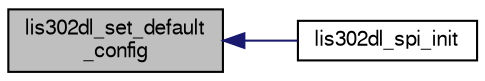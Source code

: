 digraph "lis302dl_set_default_config"
{
  edge [fontname="FreeSans",fontsize="10",labelfontname="FreeSans",labelfontsize="10"];
  node [fontname="FreeSans",fontsize="10",shape=record];
  rankdir="LR";
  Node1 [label="lis302dl_set_default\l_config",height=0.2,width=0.4,color="black", fillcolor="grey75", style="filled", fontcolor="black"];
  Node1 -> Node2 [dir="back",color="midnightblue",fontsize="10",style="solid",fontname="FreeSans"];
  Node2 [label="lis302dl_spi_init",height=0.2,width=0.4,color="black", fillcolor="white", style="filled",URL="$lis302dl__spi_8h.html#a498e7b861c3c70b1fbdd099d6e9c0452"];
}
